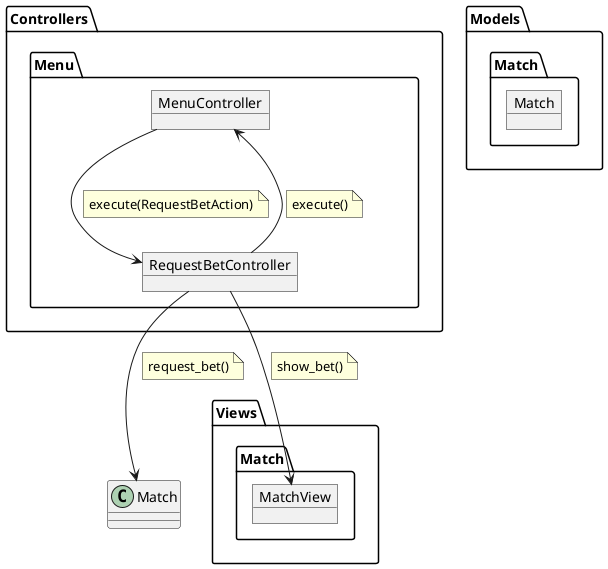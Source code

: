 @startuml

package Models {
    package Match as "Match" {
        object Match
    }
}

package Views {
    package Match2 as "Match" {
        object MatchView
    }
}

package Controllers {
    package Menu {
        object MenuController
        object RequestBetController
    }
}

MenuController --> RequestBetController
note on link
    execute(RequestBetAction)
end note

RequestBetController --> Match
note on link
    request_bet()
end note

RequestBetController --> MatchView
note on link
    show_bet()
end note

RequestBetController --> MenuController
note on link
    execute()
end note

@enduml
